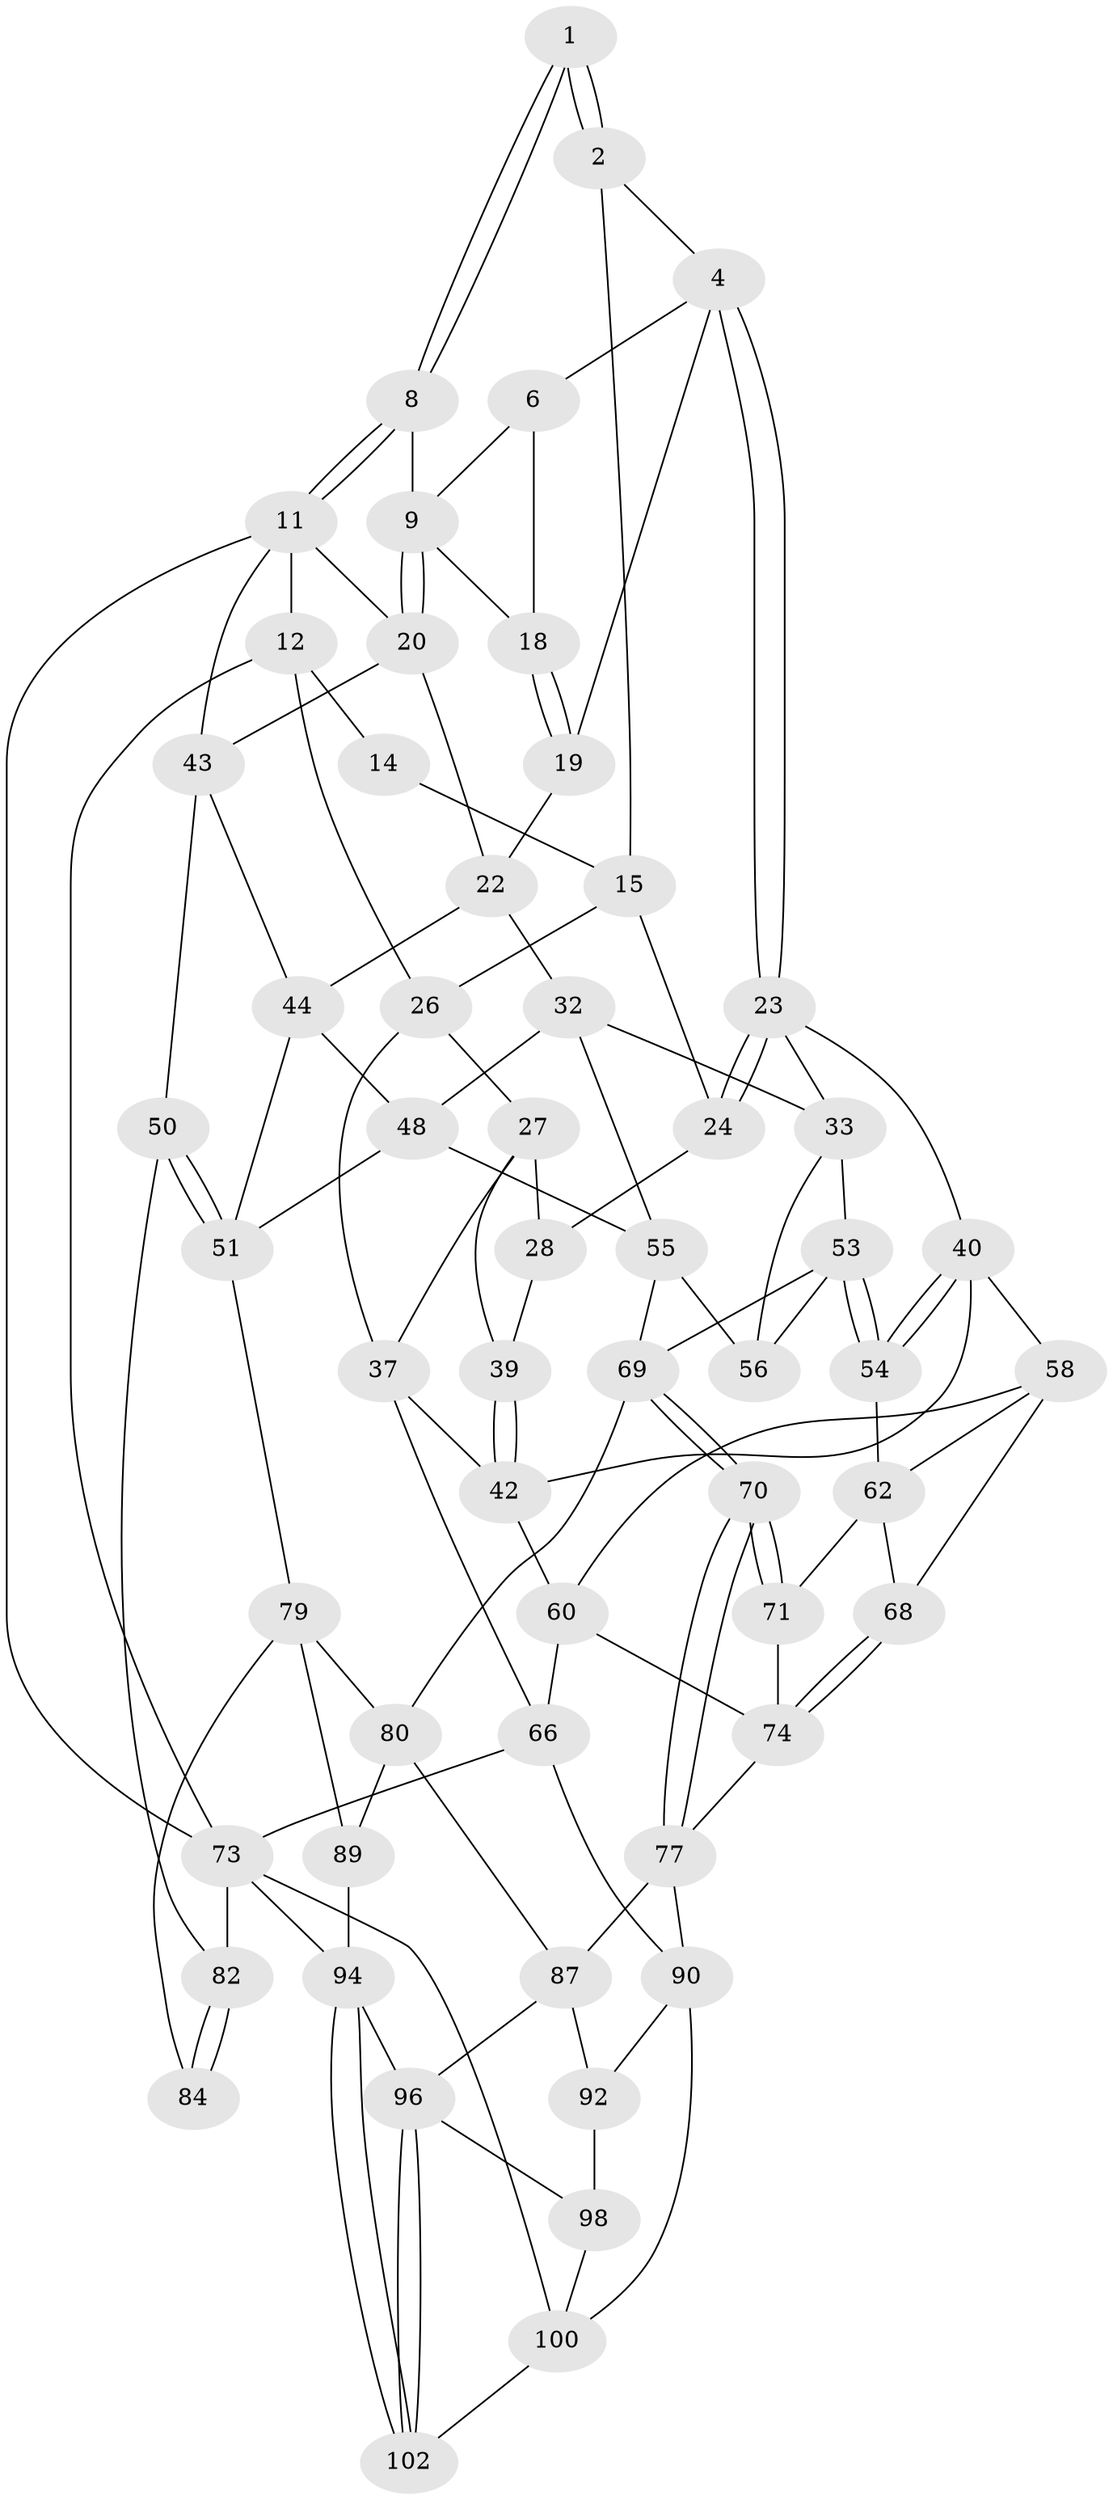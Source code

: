 // original degree distribution, {4: 0.24509803921568626, 5: 0.5098039215686274, 6: 0.22549019607843138, 3: 0.0196078431372549}
// Generated by graph-tools (version 1.1) at 2025/11/02/21/25 10:11:13]
// undirected, 58 vertices, 123 edges
graph export_dot {
graph [start="1"]
  node [color=gray90,style=filled];
  1 [pos="+0.7973923434012687+0"];
  2 [pos="+0.3302944659976141+0",super="+3"];
  4 [pos="+0.44889461830039973+0.151674739827118",super="+5"];
  6 [pos="+0.692280998743245+0.020024631123247566",super="+7"];
  8 [pos="+1+0"];
  9 [pos="+0.838214708054288+0.13767688887480467",super="+10"];
  11 [pos="+1+0",super="+29"];
  12 [pos="+0+0",super="+13"];
  14 [pos="+0.06171199171062052+0",super="+17"];
  15 [pos="+0.31204758645405706+0",super="+16"];
  18 [pos="+0.7385605703026069+0.12114703044874482"];
  19 [pos="+0.7078689881284541+0.17906000942835537"];
  20 [pos="+0.8422741563442132+0.1436944261346009",super="+21"];
  22 [pos="+0.7079888767318439+0.17966046956129175",super="+31"];
  23 [pos="+0.44375253754812694+0.20756846250541552",super="+34"];
  24 [pos="+0.29509465351802355+0.22717866652940838",super="+25"];
  26 [pos="+0.11739538657465613+0.17851349784424836",super="+30"];
  27 [pos="+0.11799614465114462+0.17930418807199386",super="+36"];
  28 [pos="+0.14143730475436425+0.19164278375472998",super="+35"];
  32 [pos="+0.515032840314325+0.28192820419162556",super="+49"];
  33 [pos="+0.49216476783595037+0.27777216774793184",super="+52"];
  37 [pos="+0.10373242241226788+0.31659376732513483",super="+38"];
  39 [pos="+0.2098056748068434+0.2878814825352617"];
  40 [pos="+0.29977291214078133+0.39628428265239385",super="+41"];
  42 [pos="+0.2128769489750926+0.38933758915665445",super="+46"];
  43 [pos="+0.825495551068355+0.3011348867853716",super="+45"];
  44 [pos="+0.7257730485425349+0.3303843065064251",super="+47"];
  48 [pos="+0.6967981715967295+0.4226091185325604",super="+63"];
  50 [pos="+1+0.47497469514752644"];
  51 [pos="+0.8306464210369964+0.5401379784398634",super="+65"];
  53 [pos="+0.3903003457591193+0.49796688723949445",super="+57"];
  54 [pos="+0.3373089788441277+0.46309748490686786"];
  55 [pos="+0.5693293373984211+0.48431234269668366",super="+64"];
  56 [pos="+0.5196523555397987+0.3932944021288644"];
  58 [pos="+0.2376541276287882+0.5038644321511788",super="+59"];
  60 [pos="+0.07186413210457145+0.6203742490240597",super="+61"];
  62 [pos="+0.298170872012487+0.5173626167879644",super="+67"];
  66 [pos="+0+0.6236085701522716",super="+72"];
  68 [pos="+0.2236933818685247+0.5358643558818719"];
  69 [pos="+0.4486057674793128+0.6077986476661219",super="+76"];
  70 [pos="+0.4264013326356624+0.6334604979405662"];
  71 [pos="+0.29635812328479727+0.573771111308238"];
  73 [pos="+0+1",super="+81"];
  74 [pos="+0.28669947057703543+0.577809119862796",super="+75"];
  77 [pos="+0.39687372649420805+0.7014093495624204",super="+78"];
  79 [pos="+0.7780237792203027+0.6106117792093381",super="+85"];
  80 [pos="+0.5658767923517144+0.6206298531445075",super="+86"];
  82 [pos="+1+1",super="+83"];
  84 [pos="+0.8166893447840446+0.7718841325781571"];
  87 [pos="+0.6132462190643753+0.8620332178961012",super="+88"];
  89 [pos="+0.7052651735953148+0.7928115481363247"];
  90 [pos="+0.2576448578770596+0.8750027171560126",super="+91"];
  92 [pos="+0.4272364113817001+0.8928799950499298",super="+93"];
  94 [pos="+1+1",super="+95"];
  96 [pos="+0.6496987198905312+0.9906442904754691",super="+97"];
  98 [pos="+0.5365211167366113+0.8917095473984763",super="+99"];
  100 [pos="+0.41318519030839085+1",super="+101"];
  102 [pos="+0.706646382140808+1"];
  1 -- 2;
  1 -- 2;
  1 -- 8;
  1 -- 8;
  2 -- 4;
  2 -- 15;
  4 -- 23;
  4 -- 23;
  4 -- 19;
  4 -- 6;
  6 -- 18;
  6 -- 9;
  8 -- 9;
  8 -- 11;
  8 -- 11;
  9 -- 20;
  9 -- 20;
  9 -- 18;
  11 -- 12;
  11 -- 73;
  11 -- 20;
  11 -- 43;
  12 -- 73;
  12 -- 14 [weight=2];
  12 -- 26;
  14 -- 15;
  15 -- 26;
  15 -- 24;
  18 -- 19;
  18 -- 19;
  19 -- 22;
  20 -- 43;
  20 -- 22;
  22 -- 32;
  22 -- 44;
  23 -- 24;
  23 -- 24;
  23 -- 40;
  23 -- 33;
  24 -- 28 [weight=2];
  26 -- 27;
  26 -- 37;
  27 -- 28;
  27 -- 37;
  27 -- 39;
  28 -- 39;
  32 -- 33;
  32 -- 48;
  32 -- 55;
  33 -- 56;
  33 -- 53;
  37 -- 42;
  37 -- 66;
  39 -- 42;
  39 -- 42;
  40 -- 54;
  40 -- 54;
  40 -- 42;
  40 -- 58;
  42 -- 60;
  43 -- 44;
  43 -- 50;
  44 -- 48;
  44 -- 51;
  48 -- 51;
  48 -- 55;
  50 -- 51;
  50 -- 51;
  50 -- 82;
  51 -- 79;
  53 -- 54;
  53 -- 54;
  53 -- 56;
  53 -- 69;
  54 -- 62;
  55 -- 56;
  55 -- 69;
  58 -- 62;
  58 -- 60;
  58 -- 68;
  60 -- 66;
  60 -- 74;
  62 -- 68;
  62 -- 71;
  66 -- 73;
  66 -- 90;
  68 -- 74;
  68 -- 74;
  69 -- 70;
  69 -- 70;
  69 -- 80;
  70 -- 71;
  70 -- 71;
  70 -- 77;
  70 -- 77;
  71 -- 74;
  73 -- 82;
  73 -- 94;
  73 -- 100;
  74 -- 77;
  77 -- 90;
  77 -- 87;
  79 -- 80;
  79 -- 89;
  79 -- 84;
  80 -- 89;
  80 -- 87;
  82 -- 84 [weight=2];
  82 -- 84;
  87 -- 96;
  87 -- 92;
  89 -- 94;
  90 -- 100;
  90 -- 92;
  92 -- 98 [weight=2];
  94 -- 102;
  94 -- 102;
  94 -- 96;
  96 -- 102;
  96 -- 102;
  96 -- 98;
  98 -- 100;
  100 -- 102;
}
